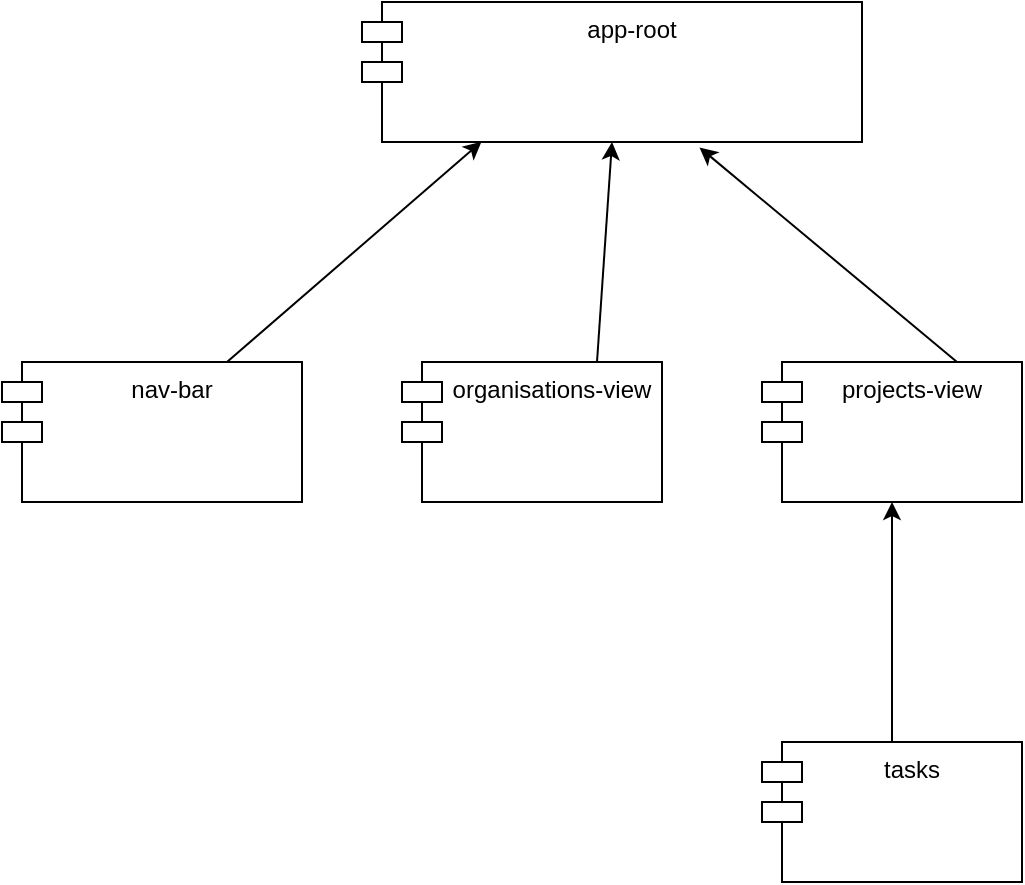 <mxfile>
    <diagram id="-EK1aAaaTUOx6NEEq9bP" name="Page-1">
        <mxGraphModel dx="1337" dy="877" grid="1" gridSize="10" guides="1" tooltips="1" connect="1" arrows="1" fold="1" page="1" pageScale="1" pageWidth="850" pageHeight="1100" math="0" shadow="0">
            <root>
                <mxCell id="0"/>
                <mxCell id="1" parent="0"/>
                <mxCell id="4" value="app-root" style="shape=module;align=left;spacingLeft=20;align=center;verticalAlign=top;" parent="1" vertex="1">
                    <mxGeometry x="210" y="120" width="250" height="70" as="geometry"/>
                </mxCell>
                <mxCell id="12" style="edgeStyle=none;html=1;exitX=0.75;exitY=0;exitDx=0;exitDy=0;entryX=0.239;entryY=0.998;entryDx=0;entryDy=0;entryPerimeter=0;" parent="1" source="5" target="4" edge="1">
                    <mxGeometry relative="1" as="geometry"/>
                </mxCell>
                <mxCell id="5" value="nav-bar" style="shape=module;align=left;spacingLeft=20;align=center;verticalAlign=top;" parent="1" vertex="1">
                    <mxGeometry x="30" y="300" width="150" height="70" as="geometry"/>
                </mxCell>
                <mxCell id="13" style="edgeStyle=none;html=1;exitX=0.75;exitY=0;exitDx=0;exitDy=0;entryX=0.5;entryY=1;entryDx=0;entryDy=0;" parent="1" source="7" target="4" edge="1">
                    <mxGeometry relative="1" as="geometry"/>
                </mxCell>
                <mxCell id="7" value="organisations-view" style="shape=module;align=left;spacingLeft=20;align=center;verticalAlign=top;" parent="1" vertex="1">
                    <mxGeometry x="230" y="300" width="130" height="70" as="geometry"/>
                </mxCell>
                <mxCell id="14" style="edgeStyle=none;html=1;exitX=0.75;exitY=0;exitDx=0;exitDy=0;entryX=0.675;entryY=1.039;entryDx=0;entryDy=0;entryPerimeter=0;" parent="1" source="8" target="4" edge="1">
                    <mxGeometry relative="1" as="geometry"/>
                </mxCell>
                <mxCell id="8" value="projects-view" style="shape=module;align=left;spacingLeft=20;align=center;verticalAlign=top;" parent="1" vertex="1">
                    <mxGeometry x="410" y="300" width="130" height="70" as="geometry"/>
                </mxCell>
                <mxCell id="16" style="edgeStyle=none;html=1;exitX=0.5;exitY=0;exitDx=0;exitDy=0;entryX=0.5;entryY=1;entryDx=0;entryDy=0;" edge="1" parent="1" source="15" target="8">
                    <mxGeometry relative="1" as="geometry"/>
                </mxCell>
                <mxCell id="15" value="tasks" style="shape=module;align=left;spacingLeft=20;align=center;verticalAlign=top;" vertex="1" parent="1">
                    <mxGeometry x="410" y="490" width="130" height="70" as="geometry"/>
                </mxCell>
            </root>
        </mxGraphModel>
    </diagram>
</mxfile>
